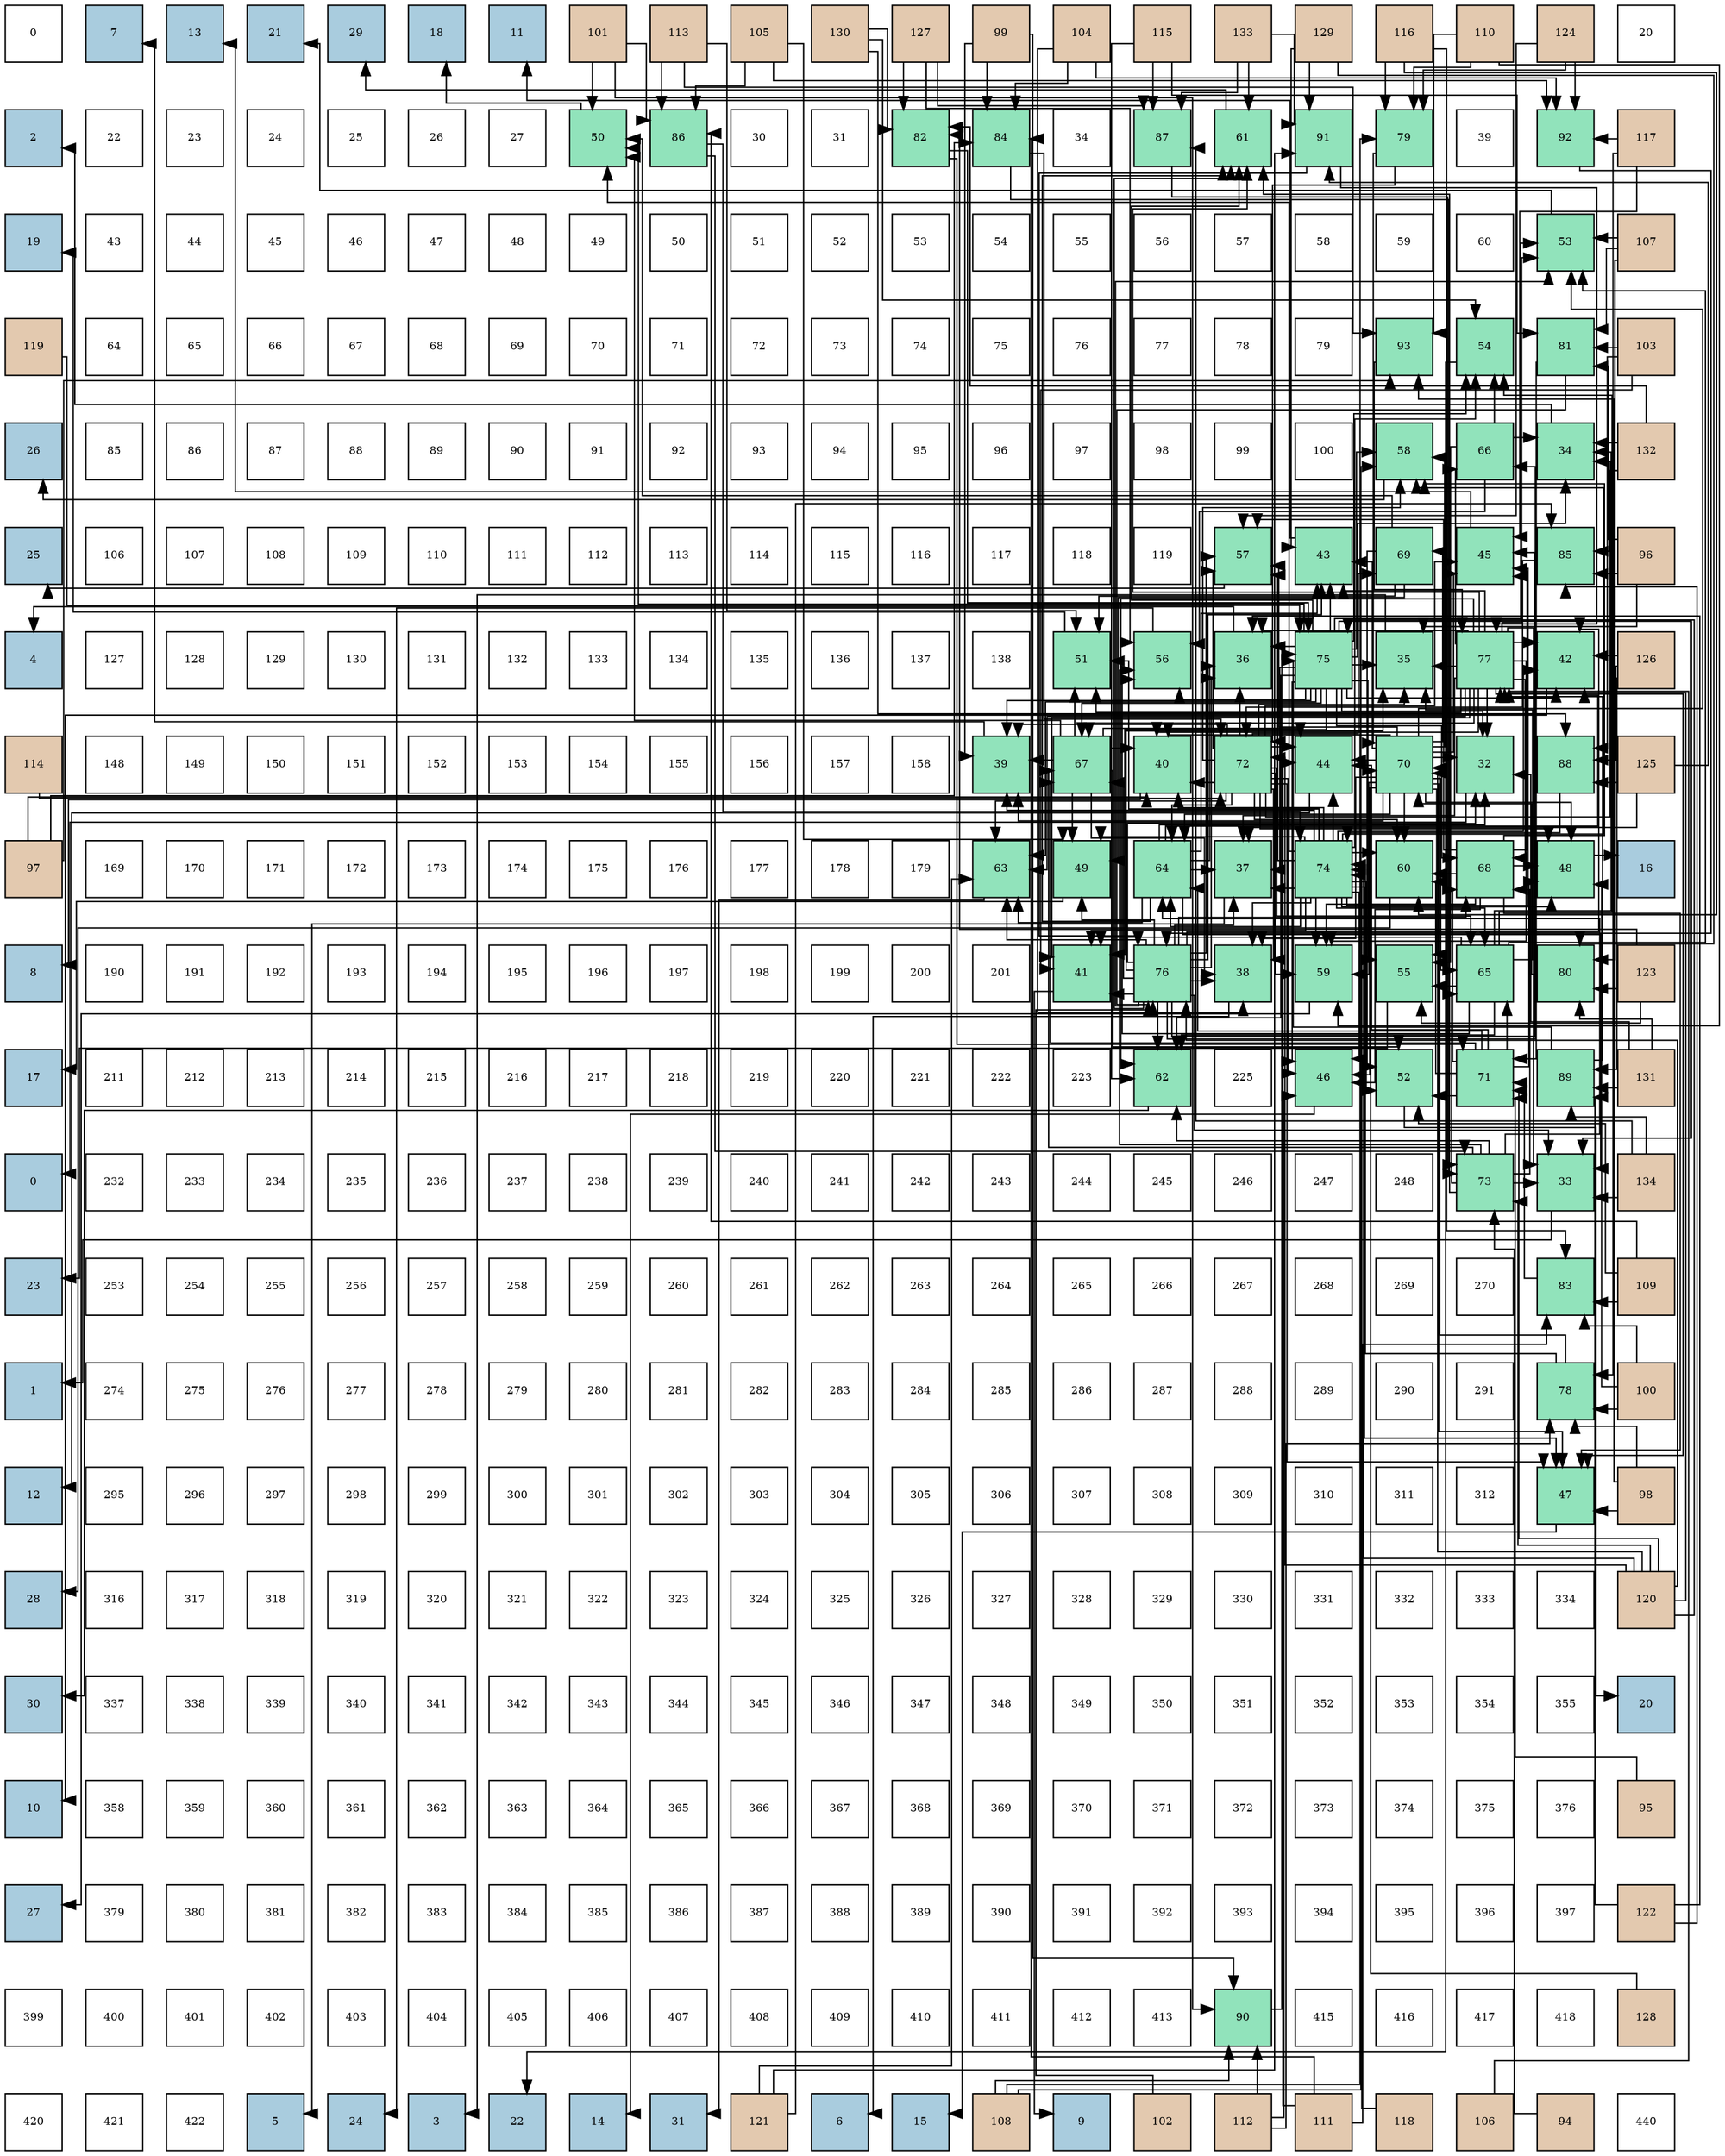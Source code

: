 digraph layout{
 rankdir=TB;
 splines=ortho;
 node [style=filled shape=square fixedsize=true width=0.6];
0[label="0", fontsize=8, fillcolor="#ffffff"];
1[label="7", fontsize=8, fillcolor="#a9ccde"];
2[label="13", fontsize=8, fillcolor="#a9ccde"];
3[label="21", fontsize=8, fillcolor="#a9ccde"];
4[label="29", fontsize=8, fillcolor="#a9ccde"];
5[label="18", fontsize=8, fillcolor="#a9ccde"];
6[label="11", fontsize=8, fillcolor="#a9ccde"];
7[label="101", fontsize=8, fillcolor="#e3c9af"];
8[label="113", fontsize=8, fillcolor="#e3c9af"];
9[label="105", fontsize=8, fillcolor="#e3c9af"];
10[label="130", fontsize=8, fillcolor="#e3c9af"];
11[label="127", fontsize=8, fillcolor="#e3c9af"];
12[label="99", fontsize=8, fillcolor="#e3c9af"];
13[label="104", fontsize=8, fillcolor="#e3c9af"];
14[label="115", fontsize=8, fillcolor="#e3c9af"];
15[label="133", fontsize=8, fillcolor="#e3c9af"];
16[label="129", fontsize=8, fillcolor="#e3c9af"];
17[label="116", fontsize=8, fillcolor="#e3c9af"];
18[label="110", fontsize=8, fillcolor="#e3c9af"];
19[label="124", fontsize=8, fillcolor="#e3c9af"];
20[label="20", fontsize=8, fillcolor="#ffffff"];
21[label="2", fontsize=8, fillcolor="#a9ccde"];
22[label="22", fontsize=8, fillcolor="#ffffff"];
23[label="23", fontsize=8, fillcolor="#ffffff"];
24[label="24", fontsize=8, fillcolor="#ffffff"];
25[label="25", fontsize=8, fillcolor="#ffffff"];
26[label="26", fontsize=8, fillcolor="#ffffff"];
27[label="27", fontsize=8, fillcolor="#ffffff"];
28[label="50", fontsize=8, fillcolor="#91e3bb"];
29[label="86", fontsize=8, fillcolor="#91e3bb"];
30[label="30", fontsize=8, fillcolor="#ffffff"];
31[label="31", fontsize=8, fillcolor="#ffffff"];
32[label="82", fontsize=8, fillcolor="#91e3bb"];
33[label="84", fontsize=8, fillcolor="#91e3bb"];
34[label="34", fontsize=8, fillcolor="#ffffff"];
35[label="87", fontsize=8, fillcolor="#91e3bb"];
36[label="61", fontsize=8, fillcolor="#91e3bb"];
37[label="91", fontsize=8, fillcolor="#91e3bb"];
38[label="79", fontsize=8, fillcolor="#91e3bb"];
39[label="39", fontsize=8, fillcolor="#ffffff"];
40[label="92", fontsize=8, fillcolor="#91e3bb"];
41[label="117", fontsize=8, fillcolor="#e3c9af"];
42[label="19", fontsize=8, fillcolor="#a9ccde"];
43[label="43", fontsize=8, fillcolor="#ffffff"];
44[label="44", fontsize=8, fillcolor="#ffffff"];
45[label="45", fontsize=8, fillcolor="#ffffff"];
46[label="46", fontsize=8, fillcolor="#ffffff"];
47[label="47", fontsize=8, fillcolor="#ffffff"];
48[label="48", fontsize=8, fillcolor="#ffffff"];
49[label="49", fontsize=8, fillcolor="#ffffff"];
50[label="50", fontsize=8, fillcolor="#ffffff"];
51[label="51", fontsize=8, fillcolor="#ffffff"];
52[label="52", fontsize=8, fillcolor="#ffffff"];
53[label="53", fontsize=8, fillcolor="#ffffff"];
54[label="54", fontsize=8, fillcolor="#ffffff"];
55[label="55", fontsize=8, fillcolor="#ffffff"];
56[label="56", fontsize=8, fillcolor="#ffffff"];
57[label="57", fontsize=8, fillcolor="#ffffff"];
58[label="58", fontsize=8, fillcolor="#ffffff"];
59[label="59", fontsize=8, fillcolor="#ffffff"];
60[label="60", fontsize=8, fillcolor="#ffffff"];
61[label="53", fontsize=8, fillcolor="#91e3bb"];
62[label="107", fontsize=8, fillcolor="#e3c9af"];
63[label="119", fontsize=8, fillcolor="#e3c9af"];
64[label="64", fontsize=8, fillcolor="#ffffff"];
65[label="65", fontsize=8, fillcolor="#ffffff"];
66[label="66", fontsize=8, fillcolor="#ffffff"];
67[label="67", fontsize=8, fillcolor="#ffffff"];
68[label="68", fontsize=8, fillcolor="#ffffff"];
69[label="69", fontsize=8, fillcolor="#ffffff"];
70[label="70", fontsize=8, fillcolor="#ffffff"];
71[label="71", fontsize=8, fillcolor="#ffffff"];
72[label="72", fontsize=8, fillcolor="#ffffff"];
73[label="73", fontsize=8, fillcolor="#ffffff"];
74[label="74", fontsize=8, fillcolor="#ffffff"];
75[label="75", fontsize=8, fillcolor="#ffffff"];
76[label="76", fontsize=8, fillcolor="#ffffff"];
77[label="77", fontsize=8, fillcolor="#ffffff"];
78[label="78", fontsize=8, fillcolor="#ffffff"];
79[label="79", fontsize=8, fillcolor="#ffffff"];
80[label="93", fontsize=8, fillcolor="#91e3bb"];
81[label="54", fontsize=8, fillcolor="#91e3bb"];
82[label="81", fontsize=8, fillcolor="#91e3bb"];
83[label="103", fontsize=8, fillcolor="#e3c9af"];
84[label="26", fontsize=8, fillcolor="#a9ccde"];
85[label="85", fontsize=8, fillcolor="#ffffff"];
86[label="86", fontsize=8, fillcolor="#ffffff"];
87[label="87", fontsize=8, fillcolor="#ffffff"];
88[label="88", fontsize=8, fillcolor="#ffffff"];
89[label="89", fontsize=8, fillcolor="#ffffff"];
90[label="90", fontsize=8, fillcolor="#ffffff"];
91[label="91", fontsize=8, fillcolor="#ffffff"];
92[label="92", fontsize=8, fillcolor="#ffffff"];
93[label="93", fontsize=8, fillcolor="#ffffff"];
94[label="94", fontsize=8, fillcolor="#ffffff"];
95[label="95", fontsize=8, fillcolor="#ffffff"];
96[label="96", fontsize=8, fillcolor="#ffffff"];
97[label="97", fontsize=8, fillcolor="#ffffff"];
98[label="98", fontsize=8, fillcolor="#ffffff"];
99[label="99", fontsize=8, fillcolor="#ffffff"];
100[label="100", fontsize=8, fillcolor="#ffffff"];
101[label="58", fontsize=8, fillcolor="#91e3bb"];
102[label="66", fontsize=8, fillcolor="#91e3bb"];
103[label="34", fontsize=8, fillcolor="#91e3bb"];
104[label="132", fontsize=8, fillcolor="#e3c9af"];
105[label="25", fontsize=8, fillcolor="#a9ccde"];
106[label="106", fontsize=8, fillcolor="#ffffff"];
107[label="107", fontsize=8, fillcolor="#ffffff"];
108[label="108", fontsize=8, fillcolor="#ffffff"];
109[label="109", fontsize=8, fillcolor="#ffffff"];
110[label="110", fontsize=8, fillcolor="#ffffff"];
111[label="111", fontsize=8, fillcolor="#ffffff"];
112[label="112", fontsize=8, fillcolor="#ffffff"];
113[label="113", fontsize=8, fillcolor="#ffffff"];
114[label="114", fontsize=8, fillcolor="#ffffff"];
115[label="115", fontsize=8, fillcolor="#ffffff"];
116[label="116", fontsize=8, fillcolor="#ffffff"];
117[label="117", fontsize=8, fillcolor="#ffffff"];
118[label="118", fontsize=8, fillcolor="#ffffff"];
119[label="119", fontsize=8, fillcolor="#ffffff"];
120[label="57", fontsize=8, fillcolor="#91e3bb"];
121[label="43", fontsize=8, fillcolor="#91e3bb"];
122[label="69", fontsize=8, fillcolor="#91e3bb"];
123[label="45", fontsize=8, fillcolor="#91e3bb"];
124[label="85", fontsize=8, fillcolor="#91e3bb"];
125[label="96", fontsize=8, fillcolor="#e3c9af"];
126[label="4", fontsize=8, fillcolor="#a9ccde"];
127[label="127", fontsize=8, fillcolor="#ffffff"];
128[label="128", fontsize=8, fillcolor="#ffffff"];
129[label="129", fontsize=8, fillcolor="#ffffff"];
130[label="130", fontsize=8, fillcolor="#ffffff"];
131[label="131", fontsize=8, fillcolor="#ffffff"];
132[label="132", fontsize=8, fillcolor="#ffffff"];
133[label="133", fontsize=8, fillcolor="#ffffff"];
134[label="134", fontsize=8, fillcolor="#ffffff"];
135[label="135", fontsize=8, fillcolor="#ffffff"];
136[label="136", fontsize=8, fillcolor="#ffffff"];
137[label="137", fontsize=8, fillcolor="#ffffff"];
138[label="138", fontsize=8, fillcolor="#ffffff"];
139[label="51", fontsize=8, fillcolor="#91e3bb"];
140[label="56", fontsize=8, fillcolor="#91e3bb"];
141[label="36", fontsize=8, fillcolor="#91e3bb"];
142[label="75", fontsize=8, fillcolor="#91e3bb"];
143[label="35", fontsize=8, fillcolor="#91e3bb"];
144[label="77", fontsize=8, fillcolor="#91e3bb"];
145[label="42", fontsize=8, fillcolor="#91e3bb"];
146[label="126", fontsize=8, fillcolor="#e3c9af"];
147[label="114", fontsize=8, fillcolor="#e3c9af"];
148[label="148", fontsize=8, fillcolor="#ffffff"];
149[label="149", fontsize=8, fillcolor="#ffffff"];
150[label="150", fontsize=8, fillcolor="#ffffff"];
151[label="151", fontsize=8, fillcolor="#ffffff"];
152[label="152", fontsize=8, fillcolor="#ffffff"];
153[label="153", fontsize=8, fillcolor="#ffffff"];
154[label="154", fontsize=8, fillcolor="#ffffff"];
155[label="155", fontsize=8, fillcolor="#ffffff"];
156[label="156", fontsize=8, fillcolor="#ffffff"];
157[label="157", fontsize=8, fillcolor="#ffffff"];
158[label="158", fontsize=8, fillcolor="#ffffff"];
159[label="39", fontsize=8, fillcolor="#91e3bb"];
160[label="67", fontsize=8, fillcolor="#91e3bb"];
161[label="40", fontsize=8, fillcolor="#91e3bb"];
162[label="72", fontsize=8, fillcolor="#91e3bb"];
163[label="44", fontsize=8, fillcolor="#91e3bb"];
164[label="70", fontsize=8, fillcolor="#91e3bb"];
165[label="32", fontsize=8, fillcolor="#91e3bb"];
166[label="88", fontsize=8, fillcolor="#91e3bb"];
167[label="125", fontsize=8, fillcolor="#e3c9af"];
168[label="97", fontsize=8, fillcolor="#e3c9af"];
169[label="169", fontsize=8, fillcolor="#ffffff"];
170[label="170", fontsize=8, fillcolor="#ffffff"];
171[label="171", fontsize=8, fillcolor="#ffffff"];
172[label="172", fontsize=8, fillcolor="#ffffff"];
173[label="173", fontsize=8, fillcolor="#ffffff"];
174[label="174", fontsize=8, fillcolor="#ffffff"];
175[label="175", fontsize=8, fillcolor="#ffffff"];
176[label="176", fontsize=8, fillcolor="#ffffff"];
177[label="177", fontsize=8, fillcolor="#ffffff"];
178[label="178", fontsize=8, fillcolor="#ffffff"];
179[label="179", fontsize=8, fillcolor="#ffffff"];
180[label="63", fontsize=8, fillcolor="#91e3bb"];
181[label="49", fontsize=8, fillcolor="#91e3bb"];
182[label="64", fontsize=8, fillcolor="#91e3bb"];
183[label="37", fontsize=8, fillcolor="#91e3bb"];
184[label="74", fontsize=8, fillcolor="#91e3bb"];
185[label="60", fontsize=8, fillcolor="#91e3bb"];
186[label="68", fontsize=8, fillcolor="#91e3bb"];
187[label="48", fontsize=8, fillcolor="#91e3bb"];
188[label="16", fontsize=8, fillcolor="#a9ccde"];
189[label="8", fontsize=8, fillcolor="#a9ccde"];
190[label="190", fontsize=8, fillcolor="#ffffff"];
191[label="191", fontsize=8, fillcolor="#ffffff"];
192[label="192", fontsize=8, fillcolor="#ffffff"];
193[label="193", fontsize=8, fillcolor="#ffffff"];
194[label="194", fontsize=8, fillcolor="#ffffff"];
195[label="195", fontsize=8, fillcolor="#ffffff"];
196[label="196", fontsize=8, fillcolor="#ffffff"];
197[label="197", fontsize=8, fillcolor="#ffffff"];
198[label="198", fontsize=8, fillcolor="#ffffff"];
199[label="199", fontsize=8, fillcolor="#ffffff"];
200[label="200", fontsize=8, fillcolor="#ffffff"];
201[label="201", fontsize=8, fillcolor="#ffffff"];
202[label="41", fontsize=8, fillcolor="#91e3bb"];
203[label="76", fontsize=8, fillcolor="#91e3bb"];
204[label="38", fontsize=8, fillcolor="#91e3bb"];
205[label="59", fontsize=8, fillcolor="#91e3bb"];
206[label="55", fontsize=8, fillcolor="#91e3bb"];
207[label="65", fontsize=8, fillcolor="#91e3bb"];
208[label="80", fontsize=8, fillcolor="#91e3bb"];
209[label="123", fontsize=8, fillcolor="#e3c9af"];
210[label="17", fontsize=8, fillcolor="#a9ccde"];
211[label="211", fontsize=8, fillcolor="#ffffff"];
212[label="212", fontsize=8, fillcolor="#ffffff"];
213[label="213", fontsize=8, fillcolor="#ffffff"];
214[label="214", fontsize=8, fillcolor="#ffffff"];
215[label="215", fontsize=8, fillcolor="#ffffff"];
216[label="216", fontsize=8, fillcolor="#ffffff"];
217[label="217", fontsize=8, fillcolor="#ffffff"];
218[label="218", fontsize=8, fillcolor="#ffffff"];
219[label="219", fontsize=8, fillcolor="#ffffff"];
220[label="220", fontsize=8, fillcolor="#ffffff"];
221[label="221", fontsize=8, fillcolor="#ffffff"];
222[label="222", fontsize=8, fillcolor="#ffffff"];
223[label="223", fontsize=8, fillcolor="#ffffff"];
224[label="62", fontsize=8, fillcolor="#91e3bb"];
225[label="225", fontsize=8, fillcolor="#ffffff"];
226[label="46", fontsize=8, fillcolor="#91e3bb"];
227[label="52", fontsize=8, fillcolor="#91e3bb"];
228[label="71", fontsize=8, fillcolor="#91e3bb"];
229[label="89", fontsize=8, fillcolor="#91e3bb"];
230[label="131", fontsize=8, fillcolor="#e3c9af"];
231[label="0", fontsize=8, fillcolor="#a9ccde"];
232[label="232", fontsize=8, fillcolor="#ffffff"];
233[label="233", fontsize=8, fillcolor="#ffffff"];
234[label="234", fontsize=8, fillcolor="#ffffff"];
235[label="235", fontsize=8, fillcolor="#ffffff"];
236[label="236", fontsize=8, fillcolor="#ffffff"];
237[label="237", fontsize=8, fillcolor="#ffffff"];
238[label="238", fontsize=8, fillcolor="#ffffff"];
239[label="239", fontsize=8, fillcolor="#ffffff"];
240[label="240", fontsize=8, fillcolor="#ffffff"];
241[label="241", fontsize=8, fillcolor="#ffffff"];
242[label="242", fontsize=8, fillcolor="#ffffff"];
243[label="243", fontsize=8, fillcolor="#ffffff"];
244[label="244", fontsize=8, fillcolor="#ffffff"];
245[label="245", fontsize=8, fillcolor="#ffffff"];
246[label="246", fontsize=8, fillcolor="#ffffff"];
247[label="247", fontsize=8, fillcolor="#ffffff"];
248[label="248", fontsize=8, fillcolor="#ffffff"];
249[label="73", fontsize=8, fillcolor="#91e3bb"];
250[label="33", fontsize=8, fillcolor="#91e3bb"];
251[label="134", fontsize=8, fillcolor="#e3c9af"];
252[label="23", fontsize=8, fillcolor="#a9ccde"];
253[label="253", fontsize=8, fillcolor="#ffffff"];
254[label="254", fontsize=8, fillcolor="#ffffff"];
255[label="255", fontsize=8, fillcolor="#ffffff"];
256[label="256", fontsize=8, fillcolor="#ffffff"];
257[label="257", fontsize=8, fillcolor="#ffffff"];
258[label="258", fontsize=8, fillcolor="#ffffff"];
259[label="259", fontsize=8, fillcolor="#ffffff"];
260[label="260", fontsize=8, fillcolor="#ffffff"];
261[label="261", fontsize=8, fillcolor="#ffffff"];
262[label="262", fontsize=8, fillcolor="#ffffff"];
263[label="263", fontsize=8, fillcolor="#ffffff"];
264[label="264", fontsize=8, fillcolor="#ffffff"];
265[label="265", fontsize=8, fillcolor="#ffffff"];
266[label="266", fontsize=8, fillcolor="#ffffff"];
267[label="267", fontsize=8, fillcolor="#ffffff"];
268[label="268", fontsize=8, fillcolor="#ffffff"];
269[label="269", fontsize=8, fillcolor="#ffffff"];
270[label="270", fontsize=8, fillcolor="#ffffff"];
271[label="83", fontsize=8, fillcolor="#91e3bb"];
272[label="109", fontsize=8, fillcolor="#e3c9af"];
273[label="1", fontsize=8, fillcolor="#a9ccde"];
274[label="274", fontsize=8, fillcolor="#ffffff"];
275[label="275", fontsize=8, fillcolor="#ffffff"];
276[label="276", fontsize=8, fillcolor="#ffffff"];
277[label="277", fontsize=8, fillcolor="#ffffff"];
278[label="278", fontsize=8, fillcolor="#ffffff"];
279[label="279", fontsize=8, fillcolor="#ffffff"];
280[label="280", fontsize=8, fillcolor="#ffffff"];
281[label="281", fontsize=8, fillcolor="#ffffff"];
282[label="282", fontsize=8, fillcolor="#ffffff"];
283[label="283", fontsize=8, fillcolor="#ffffff"];
284[label="284", fontsize=8, fillcolor="#ffffff"];
285[label="285", fontsize=8, fillcolor="#ffffff"];
286[label="286", fontsize=8, fillcolor="#ffffff"];
287[label="287", fontsize=8, fillcolor="#ffffff"];
288[label="288", fontsize=8, fillcolor="#ffffff"];
289[label="289", fontsize=8, fillcolor="#ffffff"];
290[label="290", fontsize=8, fillcolor="#ffffff"];
291[label="291", fontsize=8, fillcolor="#ffffff"];
292[label="78", fontsize=8, fillcolor="#91e3bb"];
293[label="100", fontsize=8, fillcolor="#e3c9af"];
294[label="12", fontsize=8, fillcolor="#a9ccde"];
295[label="295", fontsize=8, fillcolor="#ffffff"];
296[label="296", fontsize=8, fillcolor="#ffffff"];
297[label="297", fontsize=8, fillcolor="#ffffff"];
298[label="298", fontsize=8, fillcolor="#ffffff"];
299[label="299", fontsize=8, fillcolor="#ffffff"];
300[label="300", fontsize=8, fillcolor="#ffffff"];
301[label="301", fontsize=8, fillcolor="#ffffff"];
302[label="302", fontsize=8, fillcolor="#ffffff"];
303[label="303", fontsize=8, fillcolor="#ffffff"];
304[label="304", fontsize=8, fillcolor="#ffffff"];
305[label="305", fontsize=8, fillcolor="#ffffff"];
306[label="306", fontsize=8, fillcolor="#ffffff"];
307[label="307", fontsize=8, fillcolor="#ffffff"];
308[label="308", fontsize=8, fillcolor="#ffffff"];
309[label="309", fontsize=8, fillcolor="#ffffff"];
310[label="310", fontsize=8, fillcolor="#ffffff"];
311[label="311", fontsize=8, fillcolor="#ffffff"];
312[label="312", fontsize=8, fillcolor="#ffffff"];
313[label="47", fontsize=8, fillcolor="#91e3bb"];
314[label="98", fontsize=8, fillcolor="#e3c9af"];
315[label="28", fontsize=8, fillcolor="#a9ccde"];
316[label="316", fontsize=8, fillcolor="#ffffff"];
317[label="317", fontsize=8, fillcolor="#ffffff"];
318[label="318", fontsize=8, fillcolor="#ffffff"];
319[label="319", fontsize=8, fillcolor="#ffffff"];
320[label="320", fontsize=8, fillcolor="#ffffff"];
321[label="321", fontsize=8, fillcolor="#ffffff"];
322[label="322", fontsize=8, fillcolor="#ffffff"];
323[label="323", fontsize=8, fillcolor="#ffffff"];
324[label="324", fontsize=8, fillcolor="#ffffff"];
325[label="325", fontsize=8, fillcolor="#ffffff"];
326[label="326", fontsize=8, fillcolor="#ffffff"];
327[label="327", fontsize=8, fillcolor="#ffffff"];
328[label="328", fontsize=8, fillcolor="#ffffff"];
329[label="329", fontsize=8, fillcolor="#ffffff"];
330[label="330", fontsize=8, fillcolor="#ffffff"];
331[label="331", fontsize=8, fillcolor="#ffffff"];
332[label="332", fontsize=8, fillcolor="#ffffff"];
333[label="333", fontsize=8, fillcolor="#ffffff"];
334[label="334", fontsize=8, fillcolor="#ffffff"];
335[label="120", fontsize=8, fillcolor="#e3c9af"];
336[label="30", fontsize=8, fillcolor="#a9ccde"];
337[label="337", fontsize=8, fillcolor="#ffffff"];
338[label="338", fontsize=8, fillcolor="#ffffff"];
339[label="339", fontsize=8, fillcolor="#ffffff"];
340[label="340", fontsize=8, fillcolor="#ffffff"];
341[label="341", fontsize=8, fillcolor="#ffffff"];
342[label="342", fontsize=8, fillcolor="#ffffff"];
343[label="343", fontsize=8, fillcolor="#ffffff"];
344[label="344", fontsize=8, fillcolor="#ffffff"];
345[label="345", fontsize=8, fillcolor="#ffffff"];
346[label="346", fontsize=8, fillcolor="#ffffff"];
347[label="347", fontsize=8, fillcolor="#ffffff"];
348[label="348", fontsize=8, fillcolor="#ffffff"];
349[label="349", fontsize=8, fillcolor="#ffffff"];
350[label="350", fontsize=8, fillcolor="#ffffff"];
351[label="351", fontsize=8, fillcolor="#ffffff"];
352[label="352", fontsize=8, fillcolor="#ffffff"];
353[label="353", fontsize=8, fillcolor="#ffffff"];
354[label="354", fontsize=8, fillcolor="#ffffff"];
355[label="355", fontsize=8, fillcolor="#ffffff"];
356[label="20", fontsize=8, fillcolor="#a9ccde"];
357[label="10", fontsize=8, fillcolor="#a9ccde"];
358[label="358", fontsize=8, fillcolor="#ffffff"];
359[label="359", fontsize=8, fillcolor="#ffffff"];
360[label="360", fontsize=8, fillcolor="#ffffff"];
361[label="361", fontsize=8, fillcolor="#ffffff"];
362[label="362", fontsize=8, fillcolor="#ffffff"];
363[label="363", fontsize=8, fillcolor="#ffffff"];
364[label="364", fontsize=8, fillcolor="#ffffff"];
365[label="365", fontsize=8, fillcolor="#ffffff"];
366[label="366", fontsize=8, fillcolor="#ffffff"];
367[label="367", fontsize=8, fillcolor="#ffffff"];
368[label="368", fontsize=8, fillcolor="#ffffff"];
369[label="369", fontsize=8, fillcolor="#ffffff"];
370[label="370", fontsize=8, fillcolor="#ffffff"];
371[label="371", fontsize=8, fillcolor="#ffffff"];
372[label="372", fontsize=8, fillcolor="#ffffff"];
373[label="373", fontsize=8, fillcolor="#ffffff"];
374[label="374", fontsize=8, fillcolor="#ffffff"];
375[label="375", fontsize=8, fillcolor="#ffffff"];
376[label="376", fontsize=8, fillcolor="#ffffff"];
377[label="95", fontsize=8, fillcolor="#e3c9af"];
378[label="27", fontsize=8, fillcolor="#a9ccde"];
379[label="379", fontsize=8, fillcolor="#ffffff"];
380[label="380", fontsize=8, fillcolor="#ffffff"];
381[label="381", fontsize=8, fillcolor="#ffffff"];
382[label="382", fontsize=8, fillcolor="#ffffff"];
383[label="383", fontsize=8, fillcolor="#ffffff"];
384[label="384", fontsize=8, fillcolor="#ffffff"];
385[label="385", fontsize=8, fillcolor="#ffffff"];
386[label="386", fontsize=8, fillcolor="#ffffff"];
387[label="387", fontsize=8, fillcolor="#ffffff"];
388[label="388", fontsize=8, fillcolor="#ffffff"];
389[label="389", fontsize=8, fillcolor="#ffffff"];
390[label="390", fontsize=8, fillcolor="#ffffff"];
391[label="391", fontsize=8, fillcolor="#ffffff"];
392[label="392", fontsize=8, fillcolor="#ffffff"];
393[label="393", fontsize=8, fillcolor="#ffffff"];
394[label="394", fontsize=8, fillcolor="#ffffff"];
395[label="395", fontsize=8, fillcolor="#ffffff"];
396[label="396", fontsize=8, fillcolor="#ffffff"];
397[label="397", fontsize=8, fillcolor="#ffffff"];
398[label="122", fontsize=8, fillcolor="#e3c9af"];
399[label="399", fontsize=8, fillcolor="#ffffff"];
400[label="400", fontsize=8, fillcolor="#ffffff"];
401[label="401", fontsize=8, fillcolor="#ffffff"];
402[label="402", fontsize=8, fillcolor="#ffffff"];
403[label="403", fontsize=8, fillcolor="#ffffff"];
404[label="404", fontsize=8, fillcolor="#ffffff"];
405[label="405", fontsize=8, fillcolor="#ffffff"];
406[label="406", fontsize=8, fillcolor="#ffffff"];
407[label="407", fontsize=8, fillcolor="#ffffff"];
408[label="408", fontsize=8, fillcolor="#ffffff"];
409[label="409", fontsize=8, fillcolor="#ffffff"];
410[label="410", fontsize=8, fillcolor="#ffffff"];
411[label="411", fontsize=8, fillcolor="#ffffff"];
412[label="412", fontsize=8, fillcolor="#ffffff"];
413[label="413", fontsize=8, fillcolor="#ffffff"];
414[label="90", fontsize=8, fillcolor="#91e3bb"];
415[label="415", fontsize=8, fillcolor="#ffffff"];
416[label="416", fontsize=8, fillcolor="#ffffff"];
417[label="417", fontsize=8, fillcolor="#ffffff"];
418[label="418", fontsize=8, fillcolor="#ffffff"];
419[label="128", fontsize=8, fillcolor="#e3c9af"];
420[label="420", fontsize=8, fillcolor="#ffffff"];
421[label="421", fontsize=8, fillcolor="#ffffff"];
422[label="422", fontsize=8, fillcolor="#ffffff"];
423[label="5", fontsize=8, fillcolor="#a9ccde"];
424[label="24", fontsize=8, fillcolor="#a9ccde"];
425[label="3", fontsize=8, fillcolor="#a9ccde"];
426[label="22", fontsize=8, fillcolor="#a9ccde"];
427[label="14", fontsize=8, fillcolor="#a9ccde"];
428[label="31", fontsize=8, fillcolor="#a9ccde"];
429[label="121", fontsize=8, fillcolor="#e3c9af"];
430[label="6", fontsize=8, fillcolor="#a9ccde"];
431[label="15", fontsize=8, fillcolor="#a9ccde"];
432[label="108", fontsize=8, fillcolor="#e3c9af"];
433[label="9", fontsize=8, fillcolor="#a9ccde"];
434[label="102", fontsize=8, fillcolor="#e3c9af"];
435[label="112", fontsize=8, fillcolor="#e3c9af"];
436[label="111", fontsize=8, fillcolor="#e3c9af"];
437[label="118", fontsize=8, fillcolor="#e3c9af"];
438[label="106", fontsize=8, fillcolor="#e3c9af"];
439[label="94", fontsize=8, fillcolor="#e3c9af"];
440[label="440", fontsize=8, fillcolor="#ffffff"];
edge [constraint=false, style=vis];165 -> 231;
250 -> 273;
103 -> 21;
143 -> 425;
141 -> 126;
183 -> 423;
204 -> 430;
159 -> 1;
161 -> 189;
202 -> 433;
145 -> 357;
121 -> 6;
163 -> 294;
123 -> 2;
226 -> 427;
313 -> 431;
187 -> 188;
181 -> 210;
28 -> 5;
139 -> 42;
227 -> 356;
61 -> 3;
81 -> 426;
206 -> 252;
140 -> 424;
120 -> 105;
101 -> 84;
205 -> 378;
185 -> 315;
36 -> 4;
224 -> 336;
180 -> 428;
182 -> 165;
182 -> 250;
182 -> 141;
182 -> 183;
182 -> 145;
182 -> 121;
182 -> 36;
182 -> 180;
207 -> 103;
207 -> 143;
207 -> 202;
207 -> 61;
207 -> 81;
207 -> 206;
207 -> 140;
207 -> 224;
102 -> 103;
102 -> 81;
102 -> 206;
102 -> 140;
160 -> 204;
160 -> 159;
160 -> 161;
160 -> 163;
160 -> 181;
160 -> 28;
160 -> 139;
160 -> 227;
186 -> 123;
186 -> 226;
186 -> 313;
186 -> 187;
186 -> 120;
186 -> 101;
186 -> 205;
186 -> 185;
122 -> 181;
122 -> 28;
122 -> 139;
122 -> 227;
164 -> 165;
164 -> 204;
164 -> 159;
164 -> 161;
164 -> 121;
164 -> 163;
164 -> 123;
164 -> 226;
164 -> 313;
164 -> 187;
164 -> 61;
164 -> 206;
164 -> 120;
164 -> 101;
164 -> 205;
164 -> 185;
164 -> 182;
164 -> 207;
164 -> 122;
228 -> 163;
228 -> 187;
228 -> 227;
228 -> 185;
228 -> 182;
228 -> 207;
228 -> 160;
228 -> 186;
162 -> 103;
162 -> 143;
162 -> 141;
162 -> 204;
162 -> 159;
162 -> 161;
162 -> 163;
162 -> 123;
162 -> 226;
162 -> 313;
162 -> 187;
162 -> 120;
162 -> 101;
162 -> 205;
162 -> 185;
162 -> 180;
162 -> 182;
162 -> 207;
162 -> 122;
249 -> 250;
249 -> 140;
249 -> 36;
249 -> 224;
249 -> 182;
249 -> 207;
249 -> 160;
249 -> 186;
184 -> 183;
184 -> 204;
184 -> 159;
184 -> 161;
184 -> 202;
184 -> 145;
184 -> 163;
184 -> 123;
184 -> 226;
184 -> 313;
184 -> 187;
184 -> 181;
184 -> 28;
184 -> 139;
184 -> 227;
184 -> 81;
184 -> 120;
184 -> 101;
184 -> 205;
184 -> 185;
184 -> 182;
184 -> 207;
142 -> 165;
142 -> 250;
142 -> 103;
142 -> 143;
142 -> 141;
142 -> 183;
142 -> 159;
142 -> 202;
142 -> 145;
142 -> 121;
142 -> 226;
142 -> 28;
142 -> 61;
142 -> 81;
142 -> 206;
142 -> 140;
142 -> 101;
142 -> 36;
142 -> 224;
142 -> 180;
142 -> 160;
142 -> 186;
203 -> 165;
203 -> 250;
203 -> 143;
203 -> 141;
203 -> 183;
203 -> 204;
203 -> 202;
203 -> 145;
203 -> 121;
203 -> 123;
203 -> 181;
203 -> 61;
203 -> 120;
203 -> 36;
203 -> 224;
203 -> 180;
203 -> 102;
203 -> 160;
203 -> 186;
144 -> 165;
144 -> 250;
144 -> 143;
144 -> 141;
144 -> 183;
144 -> 161;
144 -> 202;
144 -> 145;
144 -> 121;
144 -> 313;
144 -> 139;
144 -> 61;
144 -> 205;
144 -> 36;
144 -> 224;
144 -> 180;
144 -> 102;
144 -> 160;
144 -> 186;
292 -> 164;
292 -> 184;
38 -> 164;
38 -> 162;
208 -> 164;
82 -> 228;
82 -> 203;
32 -> 228;
32 -> 142;
271 -> 228;
33 -> 162;
33 -> 249;
124 -> 162;
29 -> 249;
29 -> 184;
35 -> 249;
166 -> 184;
229 -> 142;
229 -> 144;
414 -> 142;
37 -> 203;
37 -> 144;
40 -> 203;
80 -> 144;
439 -> 249;
377 -> 228;
125 -> 143;
125 -> 82;
125 -> 124;
168 -> 161;
168 -> 33;
168 -> 80;
314 -> 313;
314 -> 292;
314 -> 80;
12 -> 159;
12 -> 33;
12 -> 414;
293 -> 187;
293 -> 292;
293 -> 271;
7 -> 28;
7 -> 29;
7 -> 414;
434 -> 203;
83 -> 202;
83 -> 82;
83 -> 166;
13 -> 204;
13 -> 33;
13 -> 40;
9 -> 181;
9 -> 29;
9 -> 40;
438 -> 144;
62 -> 61;
62 -> 208;
62 -> 82;
432 -> 101;
432 -> 38;
432 -> 414;
272 -> 227;
272 -> 271;
272 -> 29;
18 -> 205;
18 -> 38;
18 -> 80;
436 -> 163;
436 -> 271;
436 -> 33;
435 -> 226;
435 -> 292;
435 -> 414;
8 -> 139;
8 -> 29;
8 -> 80;
147 -> 162;
14 -> 224;
14 -> 82;
14 -> 35;
17 -> 185;
17 -> 38;
17 -> 271;
41 -> 123;
41 -> 292;
41 -> 40;
437 -> 184;
63 -> 142;
335 -> 164;
335 -> 228;
335 -> 162;
335 -> 249;
335 -> 184;
335 -> 142;
335 -> 203;
335 -> 144;
429 -> 180;
429 -> 124;
429 -> 37;
398 -> 141;
398 -> 124;
398 -> 229;
209 -> 206;
209 -> 208;
209 -> 32;
19 -> 120;
19 -> 38;
19 -> 40;
167 -> 183;
167 -> 166;
167 -> 37;
146 -> 145;
146 -> 166;
146 -> 229;
11 -> 140;
11 -> 32;
11 -> 35;
419 -> 164;
16 -> 121;
16 -> 208;
16 -> 37;
10 -> 81;
10 -> 32;
10 -> 166;
230 -> 165;
230 -> 208;
230 -> 229;
104 -> 103;
104 -> 32;
104 -> 124;
15 -> 36;
15 -> 35;
15 -> 37;
251 -> 250;
251 -> 35;
251 -> 229;
edge [constraint=true, style=invis];
0 -> 21 -> 42 -> 63 -> 84 -> 105 -> 126 -> 147 -> 168 -> 189 -> 210 -> 231 -> 252 -> 273 -> 294 -> 315 -> 336 -> 357 -> 378 -> 399 -> 420;
1 -> 22 -> 43 -> 64 -> 85 -> 106 -> 127 -> 148 -> 169 -> 190 -> 211 -> 232 -> 253 -> 274 -> 295 -> 316 -> 337 -> 358 -> 379 -> 400 -> 421;
2 -> 23 -> 44 -> 65 -> 86 -> 107 -> 128 -> 149 -> 170 -> 191 -> 212 -> 233 -> 254 -> 275 -> 296 -> 317 -> 338 -> 359 -> 380 -> 401 -> 422;
3 -> 24 -> 45 -> 66 -> 87 -> 108 -> 129 -> 150 -> 171 -> 192 -> 213 -> 234 -> 255 -> 276 -> 297 -> 318 -> 339 -> 360 -> 381 -> 402 -> 423;
4 -> 25 -> 46 -> 67 -> 88 -> 109 -> 130 -> 151 -> 172 -> 193 -> 214 -> 235 -> 256 -> 277 -> 298 -> 319 -> 340 -> 361 -> 382 -> 403 -> 424;
5 -> 26 -> 47 -> 68 -> 89 -> 110 -> 131 -> 152 -> 173 -> 194 -> 215 -> 236 -> 257 -> 278 -> 299 -> 320 -> 341 -> 362 -> 383 -> 404 -> 425;
6 -> 27 -> 48 -> 69 -> 90 -> 111 -> 132 -> 153 -> 174 -> 195 -> 216 -> 237 -> 258 -> 279 -> 300 -> 321 -> 342 -> 363 -> 384 -> 405 -> 426;
7 -> 28 -> 49 -> 70 -> 91 -> 112 -> 133 -> 154 -> 175 -> 196 -> 217 -> 238 -> 259 -> 280 -> 301 -> 322 -> 343 -> 364 -> 385 -> 406 -> 427;
8 -> 29 -> 50 -> 71 -> 92 -> 113 -> 134 -> 155 -> 176 -> 197 -> 218 -> 239 -> 260 -> 281 -> 302 -> 323 -> 344 -> 365 -> 386 -> 407 -> 428;
9 -> 30 -> 51 -> 72 -> 93 -> 114 -> 135 -> 156 -> 177 -> 198 -> 219 -> 240 -> 261 -> 282 -> 303 -> 324 -> 345 -> 366 -> 387 -> 408 -> 429;
10 -> 31 -> 52 -> 73 -> 94 -> 115 -> 136 -> 157 -> 178 -> 199 -> 220 -> 241 -> 262 -> 283 -> 304 -> 325 -> 346 -> 367 -> 388 -> 409 -> 430;
11 -> 32 -> 53 -> 74 -> 95 -> 116 -> 137 -> 158 -> 179 -> 200 -> 221 -> 242 -> 263 -> 284 -> 305 -> 326 -> 347 -> 368 -> 389 -> 410 -> 431;
12 -> 33 -> 54 -> 75 -> 96 -> 117 -> 138 -> 159 -> 180 -> 201 -> 222 -> 243 -> 264 -> 285 -> 306 -> 327 -> 348 -> 369 -> 390 -> 411 -> 432;
13 -> 34 -> 55 -> 76 -> 97 -> 118 -> 139 -> 160 -> 181 -> 202 -> 223 -> 244 -> 265 -> 286 -> 307 -> 328 -> 349 -> 370 -> 391 -> 412 -> 433;
14 -> 35 -> 56 -> 77 -> 98 -> 119 -> 140 -> 161 -> 182 -> 203 -> 224 -> 245 -> 266 -> 287 -> 308 -> 329 -> 350 -> 371 -> 392 -> 413 -> 434;
15 -> 36 -> 57 -> 78 -> 99 -> 120 -> 141 -> 162 -> 183 -> 204 -> 225 -> 246 -> 267 -> 288 -> 309 -> 330 -> 351 -> 372 -> 393 -> 414 -> 435;
16 -> 37 -> 58 -> 79 -> 100 -> 121 -> 142 -> 163 -> 184 -> 205 -> 226 -> 247 -> 268 -> 289 -> 310 -> 331 -> 352 -> 373 -> 394 -> 415 -> 436;
17 -> 38 -> 59 -> 80 -> 101 -> 122 -> 143 -> 164 -> 185 -> 206 -> 227 -> 248 -> 269 -> 290 -> 311 -> 332 -> 353 -> 374 -> 395 -> 416 -> 437;
18 -> 39 -> 60 -> 81 -> 102 -> 123 -> 144 -> 165 -> 186 -> 207 -> 228 -> 249 -> 270 -> 291 -> 312 -> 333 -> 354 -> 375 -> 396 -> 417 -> 438;
19 -> 40 -> 61 -> 82 -> 103 -> 124 -> 145 -> 166 -> 187 -> 208 -> 229 -> 250 -> 271 -> 292 -> 313 -> 334 -> 355 -> 376 -> 397 -> 418 -> 439;
20 -> 41 -> 62 -> 83 -> 104 -> 125 -> 146 -> 167 -> 188 -> 209 -> 230 -> 251 -> 272 -> 293 -> 314 -> 335 -> 356 -> 377 -> 398 -> 419 -> 440;
rank = same {0 -> 1 -> 2 -> 3 -> 4 -> 5 -> 6 -> 7 -> 8 -> 9 -> 10 -> 11 -> 12 -> 13 -> 14 -> 15 -> 16 -> 17 -> 18 -> 19 -> 20};
rank = same {21 -> 22 -> 23 -> 24 -> 25 -> 26 -> 27 -> 28 -> 29 -> 30 -> 31 -> 32 -> 33 -> 34 -> 35 -> 36 -> 37 -> 38 -> 39 -> 40 -> 41};
rank = same {42 -> 43 -> 44 -> 45 -> 46 -> 47 -> 48 -> 49 -> 50 -> 51 -> 52 -> 53 -> 54 -> 55 -> 56 -> 57 -> 58 -> 59 -> 60 -> 61 -> 62};
rank = same {63 -> 64 -> 65 -> 66 -> 67 -> 68 -> 69 -> 70 -> 71 -> 72 -> 73 -> 74 -> 75 -> 76 -> 77 -> 78 -> 79 -> 80 -> 81 -> 82 -> 83};
rank = same {84 -> 85 -> 86 -> 87 -> 88 -> 89 -> 90 -> 91 -> 92 -> 93 -> 94 -> 95 -> 96 -> 97 -> 98 -> 99 -> 100 -> 101 -> 102 -> 103 -> 104};
rank = same {105 -> 106 -> 107 -> 108 -> 109 -> 110 -> 111 -> 112 -> 113 -> 114 -> 115 -> 116 -> 117 -> 118 -> 119 -> 120 -> 121 -> 122 -> 123 -> 124 -> 125};
rank = same {126 -> 127 -> 128 -> 129 -> 130 -> 131 -> 132 -> 133 -> 134 -> 135 -> 136 -> 137 -> 138 -> 139 -> 140 -> 141 -> 142 -> 143 -> 144 -> 145 -> 146};
rank = same {147 -> 148 -> 149 -> 150 -> 151 -> 152 -> 153 -> 154 -> 155 -> 156 -> 157 -> 158 -> 159 -> 160 -> 161 -> 162 -> 163 -> 164 -> 165 -> 166 -> 167};
rank = same {168 -> 169 -> 170 -> 171 -> 172 -> 173 -> 174 -> 175 -> 176 -> 177 -> 178 -> 179 -> 180 -> 181 -> 182 -> 183 -> 184 -> 185 -> 186 -> 187 -> 188};
rank = same {189 -> 190 -> 191 -> 192 -> 193 -> 194 -> 195 -> 196 -> 197 -> 198 -> 199 -> 200 -> 201 -> 202 -> 203 -> 204 -> 205 -> 206 -> 207 -> 208 -> 209};
rank = same {210 -> 211 -> 212 -> 213 -> 214 -> 215 -> 216 -> 217 -> 218 -> 219 -> 220 -> 221 -> 222 -> 223 -> 224 -> 225 -> 226 -> 227 -> 228 -> 229 -> 230};
rank = same {231 -> 232 -> 233 -> 234 -> 235 -> 236 -> 237 -> 238 -> 239 -> 240 -> 241 -> 242 -> 243 -> 244 -> 245 -> 246 -> 247 -> 248 -> 249 -> 250 -> 251};
rank = same {252 -> 253 -> 254 -> 255 -> 256 -> 257 -> 258 -> 259 -> 260 -> 261 -> 262 -> 263 -> 264 -> 265 -> 266 -> 267 -> 268 -> 269 -> 270 -> 271 -> 272};
rank = same {273 -> 274 -> 275 -> 276 -> 277 -> 278 -> 279 -> 280 -> 281 -> 282 -> 283 -> 284 -> 285 -> 286 -> 287 -> 288 -> 289 -> 290 -> 291 -> 292 -> 293};
rank = same {294 -> 295 -> 296 -> 297 -> 298 -> 299 -> 300 -> 301 -> 302 -> 303 -> 304 -> 305 -> 306 -> 307 -> 308 -> 309 -> 310 -> 311 -> 312 -> 313 -> 314};
rank = same {315 -> 316 -> 317 -> 318 -> 319 -> 320 -> 321 -> 322 -> 323 -> 324 -> 325 -> 326 -> 327 -> 328 -> 329 -> 330 -> 331 -> 332 -> 333 -> 334 -> 335};
rank = same {336 -> 337 -> 338 -> 339 -> 340 -> 341 -> 342 -> 343 -> 344 -> 345 -> 346 -> 347 -> 348 -> 349 -> 350 -> 351 -> 352 -> 353 -> 354 -> 355 -> 356};
rank = same {357 -> 358 -> 359 -> 360 -> 361 -> 362 -> 363 -> 364 -> 365 -> 366 -> 367 -> 368 -> 369 -> 370 -> 371 -> 372 -> 373 -> 374 -> 375 -> 376 -> 377};
rank = same {378 -> 379 -> 380 -> 381 -> 382 -> 383 -> 384 -> 385 -> 386 -> 387 -> 388 -> 389 -> 390 -> 391 -> 392 -> 393 -> 394 -> 395 -> 396 -> 397 -> 398};
rank = same {399 -> 400 -> 401 -> 402 -> 403 -> 404 -> 405 -> 406 -> 407 -> 408 -> 409 -> 410 -> 411 -> 412 -> 413 -> 414 -> 415 -> 416 -> 417 -> 418 -> 419};
rank = same {420 -> 421 -> 422 -> 423 -> 424 -> 425 -> 426 -> 427 -> 428 -> 429 -> 430 -> 431 -> 432 -> 433 -> 434 -> 435 -> 436 -> 437 -> 438 -> 439 -> 440};
}